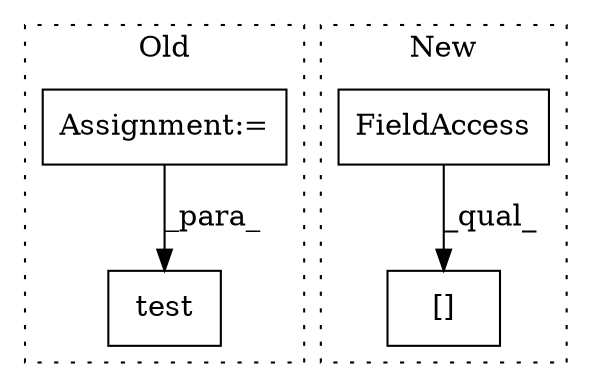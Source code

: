 digraph G {
subgraph cluster0 {
1 [label="test" a="32" s="5185,5206" l="5,1" shape="box"];
4 [label="Assignment:=" a="7" s="4620" l="1" shape="box"];
label = "Old";
style="dotted";
}
subgraph cluster1 {
2 [label="[]" a="2" s="6165,6177" l="7,1" shape="box"];
3 [label="FieldAccess" a="22" s="6165" l="6" shape="box"];
label = "New";
style="dotted";
}
3 -> 2 [label="_qual_"];
4 -> 1 [label="_para_"];
}